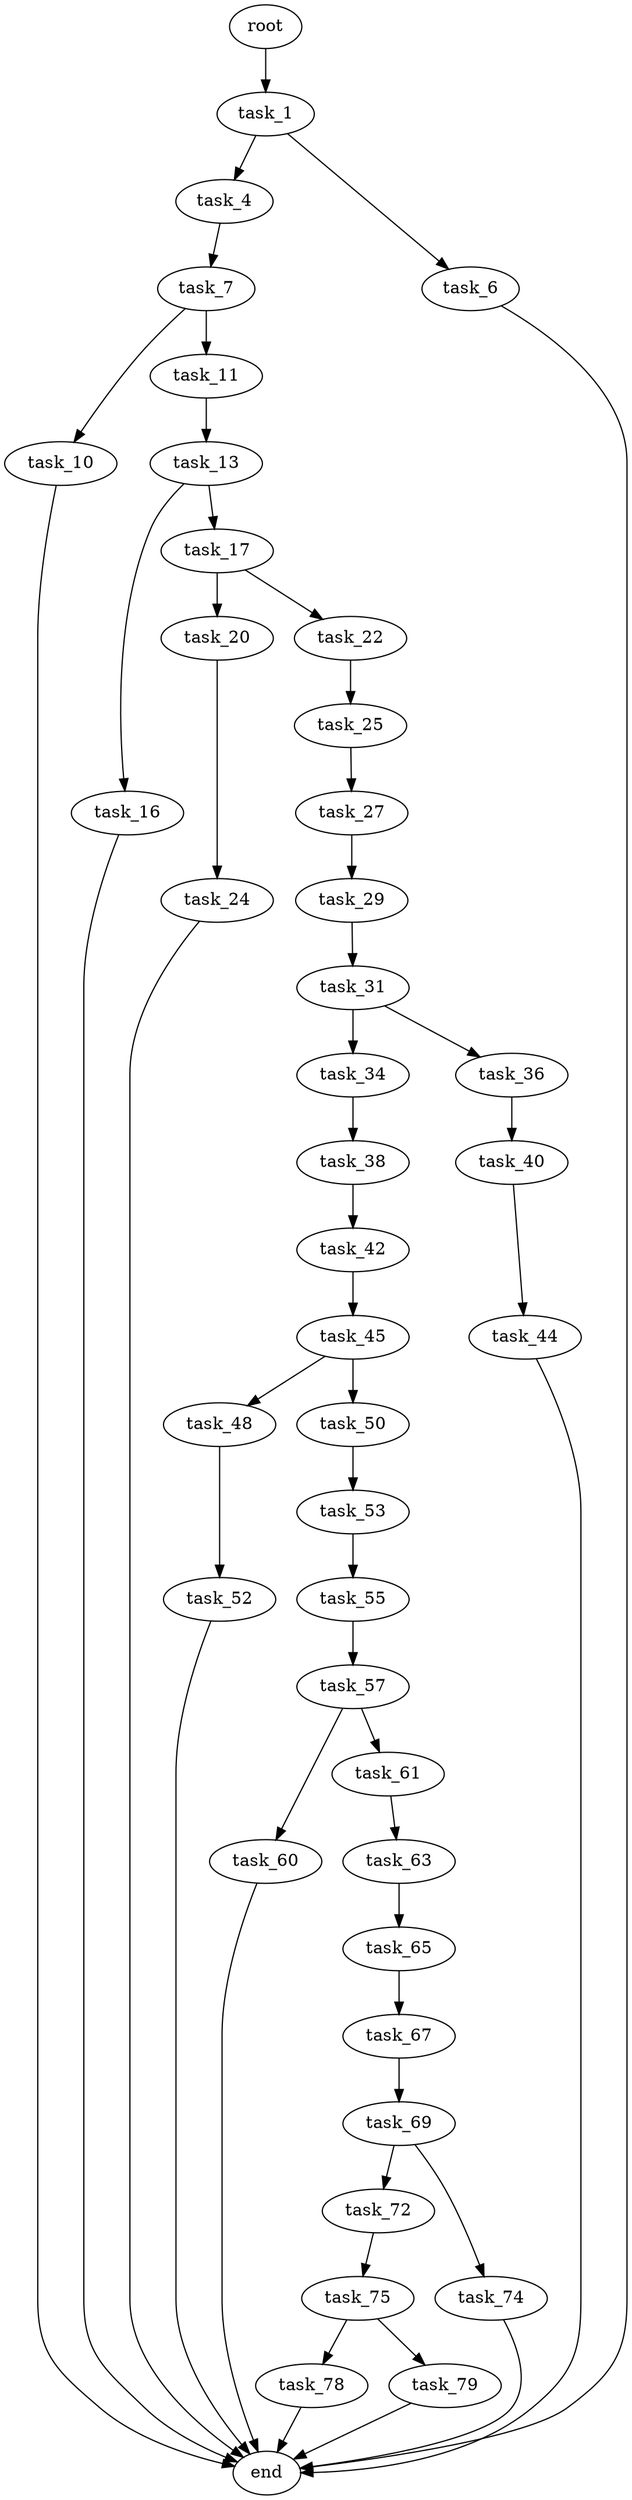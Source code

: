 digraph G {
  root [size="0.000000"];
  task_1 [size="24336292117.000000"];
  task_4 [size="58302515324.000000"];
  task_6 [size="8589934592.000000"];
  task_7 [size="10110783338.000000"];
  end [size="0.000000"];
  task_10 [size="6576084894.000000"];
  task_11 [size="278497620201.000000"];
  task_13 [size="7426926474.000000"];
  task_16 [size="28991029248.000000"];
  task_17 [size="68719476736.000000"];
  task_20 [size="19162306771.000000"];
  task_22 [size="381550313937.000000"];
  task_24 [size="28991029248.000000"];
  task_25 [size="368293445632.000000"];
  task_27 [size="782757789696.000000"];
  task_29 [size="277949795757.000000"];
  task_31 [size="368293445632.000000"];
  task_34 [size="549755813888.000000"];
  task_36 [size="368293445632.000000"];
  task_38 [size="8012153255.000000"];
  task_40 [size="10472132580.000000"];
  task_42 [size="39374051109.000000"];
  task_44 [size="681187420778.000000"];
  task_45 [size="19322010428.000000"];
  task_48 [size="199582078692.000000"];
  task_50 [size="134217728000.000000"];
  task_52 [size="26766310250.000000"];
  task_53 [size="5988794122.000000"];
  task_55 [size="8589934592.000000"];
  task_57 [size="782757789696.000000"];
  task_60 [size="684081727524.000000"];
  task_61 [size="534051733.000000"];
  task_63 [size="8589934592.000000"];
  task_65 [size="134217728000.000000"];
  task_67 [size="85840857836.000000"];
  task_69 [size="31204468625.000000"];
  task_72 [size="83009949729.000000"];
  task_74 [size="8589934592.000000"];
  task_75 [size="134217728000.000000"];
  task_78 [size="18885298606.000000"];
  task_79 [size="27420628622.000000"];

  root -> task_1 [size="1.000000"];
  task_1 -> task_4 [size="75497472.000000"];
  task_1 -> task_6 [size="75497472.000000"];
  task_4 -> task_7 [size="75497472.000000"];
  task_6 -> end [size="1.000000"];
  task_7 -> task_10 [size="301989888.000000"];
  task_7 -> task_11 [size="301989888.000000"];
  task_10 -> end [size="1.000000"];
  task_11 -> task_13 [size="411041792.000000"];
  task_13 -> task_16 [size="33554432.000000"];
  task_13 -> task_17 [size="33554432.000000"];
  task_16 -> end [size="1.000000"];
  task_17 -> task_20 [size="134217728.000000"];
  task_17 -> task_22 [size="134217728.000000"];
  task_20 -> task_24 [size="301989888.000000"];
  task_22 -> task_25 [size="411041792.000000"];
  task_24 -> end [size="1.000000"];
  task_25 -> task_27 [size="411041792.000000"];
  task_27 -> task_29 [size="679477248.000000"];
  task_29 -> task_31 [size="838860800.000000"];
  task_31 -> task_34 [size="411041792.000000"];
  task_31 -> task_36 [size="411041792.000000"];
  task_34 -> task_38 [size="536870912.000000"];
  task_36 -> task_40 [size="411041792.000000"];
  task_38 -> task_42 [size="134217728.000000"];
  task_40 -> task_44 [size="301989888.000000"];
  task_42 -> task_45 [size="679477248.000000"];
  task_44 -> end [size="1.000000"];
  task_45 -> task_48 [size="838860800.000000"];
  task_45 -> task_50 [size="838860800.000000"];
  task_48 -> task_52 [size="134217728.000000"];
  task_50 -> task_53 [size="209715200.000000"];
  task_52 -> end [size="1.000000"];
  task_53 -> task_55 [size="301989888.000000"];
  task_55 -> task_57 [size="33554432.000000"];
  task_57 -> task_60 [size="679477248.000000"];
  task_57 -> task_61 [size="679477248.000000"];
  task_60 -> end [size="1.000000"];
  task_61 -> task_63 [size="33554432.000000"];
  task_63 -> task_65 [size="33554432.000000"];
  task_65 -> task_67 [size="209715200.000000"];
  task_67 -> task_69 [size="75497472.000000"];
  task_69 -> task_72 [size="838860800.000000"];
  task_69 -> task_74 [size="838860800.000000"];
  task_72 -> task_75 [size="209715200.000000"];
  task_74 -> end [size="1.000000"];
  task_75 -> task_78 [size="209715200.000000"];
  task_75 -> task_79 [size="209715200.000000"];
  task_78 -> end [size="1.000000"];
  task_79 -> end [size="1.000000"];
}
